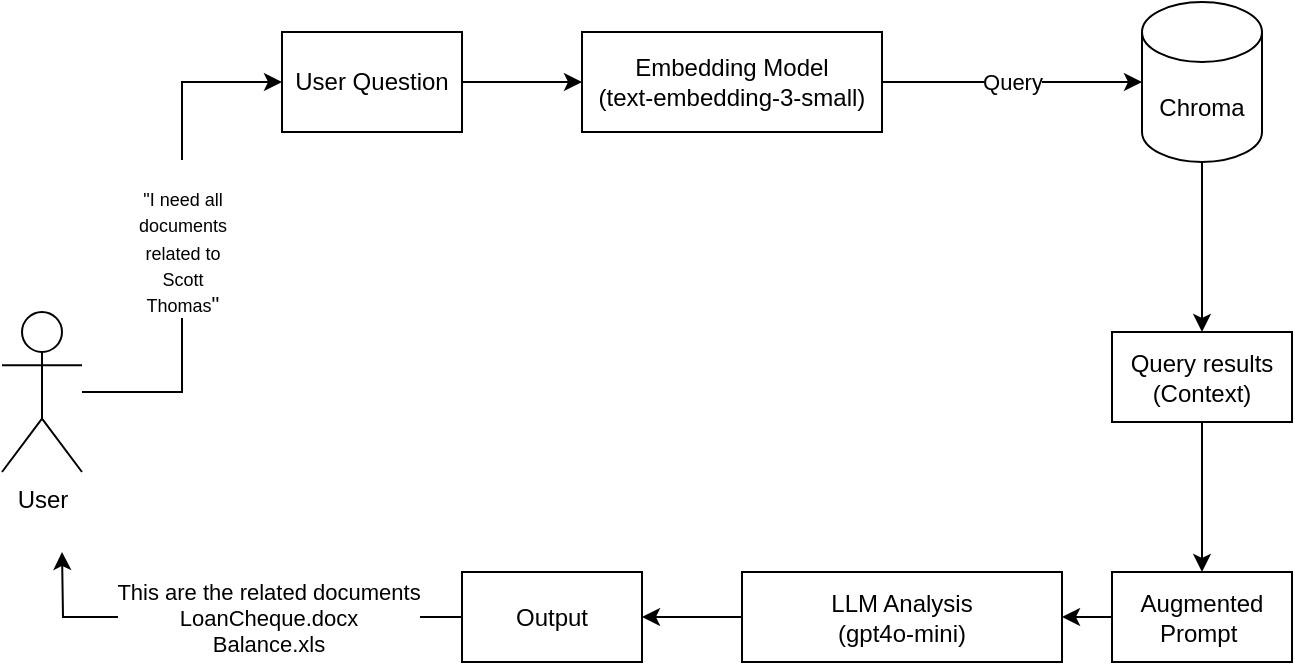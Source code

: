 <mxfile version="26.1.0">
  <diagram name="Page-1" id="87Kx6tzCwKI8SDA6-ivv">
    <mxGraphModel dx="1320" dy="736" grid="1" gridSize="10" guides="1" tooltips="1" connect="1" arrows="1" fold="1" page="1" pageScale="1" pageWidth="827" pageHeight="1169" math="0" shadow="0">
      <root>
        <mxCell id="0" />
        <mxCell id="1" parent="0" />
        <mxCell id="vocC7EJsjnnwuwwBJ_hf-6" value="User" style="shape=umlActor;verticalLabelPosition=bottom;verticalAlign=top;html=1;outlineConnect=0;" vertex="1" parent="1">
          <mxGeometry x="30" y="290" width="40" height="80" as="geometry" />
        </mxCell>
        <mxCell id="vocC7EJsjnnwuwwBJ_hf-10" value="&lt;br&gt;&lt;span style=&quot;font-family: Helvetica; font-size: 9px; font-style: normal; font-variant-ligatures: normal; font-variant-caps: normal; font-weight: 400; letter-spacing: normal; orphans: 2; text-align: center; text-indent: 0px; text-transform: none; widows: 2; word-spacing: 0px; -webkit-text-stroke-width: 0px; white-space: normal; text-decoration-thickness: initial; text-decoration-style: initial; text-decoration-color: initial; float: none; display: inline !important;&quot;&gt;&quot;I need all documents related to Scott Thomas&lt;/span&gt;&quot;" style="edgeStyle=orthogonalEdgeStyle;rounded=0;orthogonalLoop=1;jettySize=auto;html=1;entryX=0;entryY=0.5;entryDx=0;entryDy=0;labelBackgroundColor=default;fontColor=default;" edge="1" parent="1" source="vocC7EJsjnnwuwwBJ_hf-6" target="vocC7EJsjnnwuwwBJ_hf-11">
          <mxGeometry relative="1" as="geometry">
            <mxPoint x="146.88" y="370.59" as="targetPoint" />
          </mxGeometry>
        </mxCell>
        <mxCell id="vocC7EJsjnnwuwwBJ_hf-13" style="edgeStyle=orthogonalEdgeStyle;rounded=0;orthogonalLoop=1;jettySize=auto;html=1;entryX=0;entryY=0.5;entryDx=0;entryDy=0;" edge="1" parent="1" source="vocC7EJsjnnwuwwBJ_hf-11" target="vocC7EJsjnnwuwwBJ_hf-14">
          <mxGeometry relative="1" as="geometry">
            <mxPoint x="300" y="175" as="targetPoint" />
          </mxGeometry>
        </mxCell>
        <mxCell id="vocC7EJsjnnwuwwBJ_hf-11" value="User Question" style="rounded=0;whiteSpace=wrap;html=1;" vertex="1" parent="1">
          <mxGeometry x="170" y="150" width="90" height="50" as="geometry" />
        </mxCell>
        <mxCell id="vocC7EJsjnnwuwwBJ_hf-14" value="Embedding Model&lt;div&gt;(text-embedding-3-small)&lt;/div&gt;" style="rounded=0;whiteSpace=wrap;html=1;" vertex="1" parent="1">
          <mxGeometry x="320" y="150" width="150" height="50" as="geometry" />
        </mxCell>
        <mxCell id="vocC7EJsjnnwuwwBJ_hf-21" value="" style="edgeStyle=orthogonalEdgeStyle;rounded=0;orthogonalLoop=1;jettySize=auto;html=1;" edge="1" parent="1" source="vocC7EJsjnnwuwwBJ_hf-16" target="vocC7EJsjnnwuwwBJ_hf-20">
          <mxGeometry relative="1" as="geometry" />
        </mxCell>
        <mxCell id="vocC7EJsjnnwuwwBJ_hf-16" value="Chroma" style="shape=cylinder3;whiteSpace=wrap;html=1;boundedLbl=1;backgroundOutline=1;size=15;" vertex="1" parent="1">
          <mxGeometry x="600" y="135" width="60" height="80" as="geometry" />
        </mxCell>
        <mxCell id="vocC7EJsjnnwuwwBJ_hf-17" value="Query" style="edgeStyle=orthogonalEdgeStyle;rounded=0;orthogonalLoop=1;jettySize=auto;html=1;entryX=0;entryY=0.5;entryDx=0;entryDy=0;entryPerimeter=0;" edge="1" parent="1" source="vocC7EJsjnnwuwwBJ_hf-14" target="vocC7EJsjnnwuwwBJ_hf-16">
          <mxGeometry relative="1" as="geometry" />
        </mxCell>
        <mxCell id="vocC7EJsjnnwuwwBJ_hf-24" value="" style="edgeStyle=orthogonalEdgeStyle;rounded=0;orthogonalLoop=1;jettySize=auto;html=1;" edge="1" parent="1" source="vocC7EJsjnnwuwwBJ_hf-20" target="vocC7EJsjnnwuwwBJ_hf-23">
          <mxGeometry relative="1" as="geometry" />
        </mxCell>
        <mxCell id="vocC7EJsjnnwuwwBJ_hf-20" value="Query results&lt;br&gt;(Context)" style="whiteSpace=wrap;html=1;" vertex="1" parent="1">
          <mxGeometry x="585" y="300" width="90" height="45" as="geometry" />
        </mxCell>
        <mxCell id="vocC7EJsjnnwuwwBJ_hf-26" value="" style="edgeStyle=orthogonalEdgeStyle;rounded=0;orthogonalLoop=1;jettySize=auto;html=1;" edge="1" parent="1" source="vocC7EJsjnnwuwwBJ_hf-23" target="vocC7EJsjnnwuwwBJ_hf-25">
          <mxGeometry relative="1" as="geometry" />
        </mxCell>
        <mxCell id="vocC7EJsjnnwuwwBJ_hf-23" value="Augmented&lt;br&gt;Prompt&amp;nbsp;" style="whiteSpace=wrap;html=1;" vertex="1" parent="1">
          <mxGeometry x="585" y="420" width="90" height="45" as="geometry" />
        </mxCell>
        <mxCell id="vocC7EJsjnnwuwwBJ_hf-28" value="" style="edgeStyle=orthogonalEdgeStyle;rounded=0;orthogonalLoop=1;jettySize=auto;html=1;" edge="1" parent="1" source="vocC7EJsjnnwuwwBJ_hf-25" target="vocC7EJsjnnwuwwBJ_hf-27">
          <mxGeometry relative="1" as="geometry" />
        </mxCell>
        <mxCell id="vocC7EJsjnnwuwwBJ_hf-25" value="LLM Analysis&lt;br&gt;(gpt4o-mini)" style="whiteSpace=wrap;html=1;" vertex="1" parent="1">
          <mxGeometry x="400" y="420" width="160" height="45" as="geometry" />
        </mxCell>
        <mxCell id="vocC7EJsjnnwuwwBJ_hf-29" value="This are the related documents&lt;br&gt;LoanCheque.docx&lt;br&gt;Balance.xls" style="edgeStyle=orthogonalEdgeStyle;rounded=0;orthogonalLoop=1;jettySize=auto;html=1;" edge="1" parent="1" source="vocC7EJsjnnwuwwBJ_hf-27">
          <mxGeometry x="-0.16" relative="1" as="geometry">
            <mxPoint x="60" y="410" as="targetPoint" />
            <mxPoint as="offset" />
          </mxGeometry>
        </mxCell>
        <mxCell id="vocC7EJsjnnwuwwBJ_hf-27" value="Output" style="whiteSpace=wrap;html=1;" vertex="1" parent="1">
          <mxGeometry x="260" y="420" width="90" height="45" as="geometry" />
        </mxCell>
      </root>
    </mxGraphModel>
  </diagram>
</mxfile>

